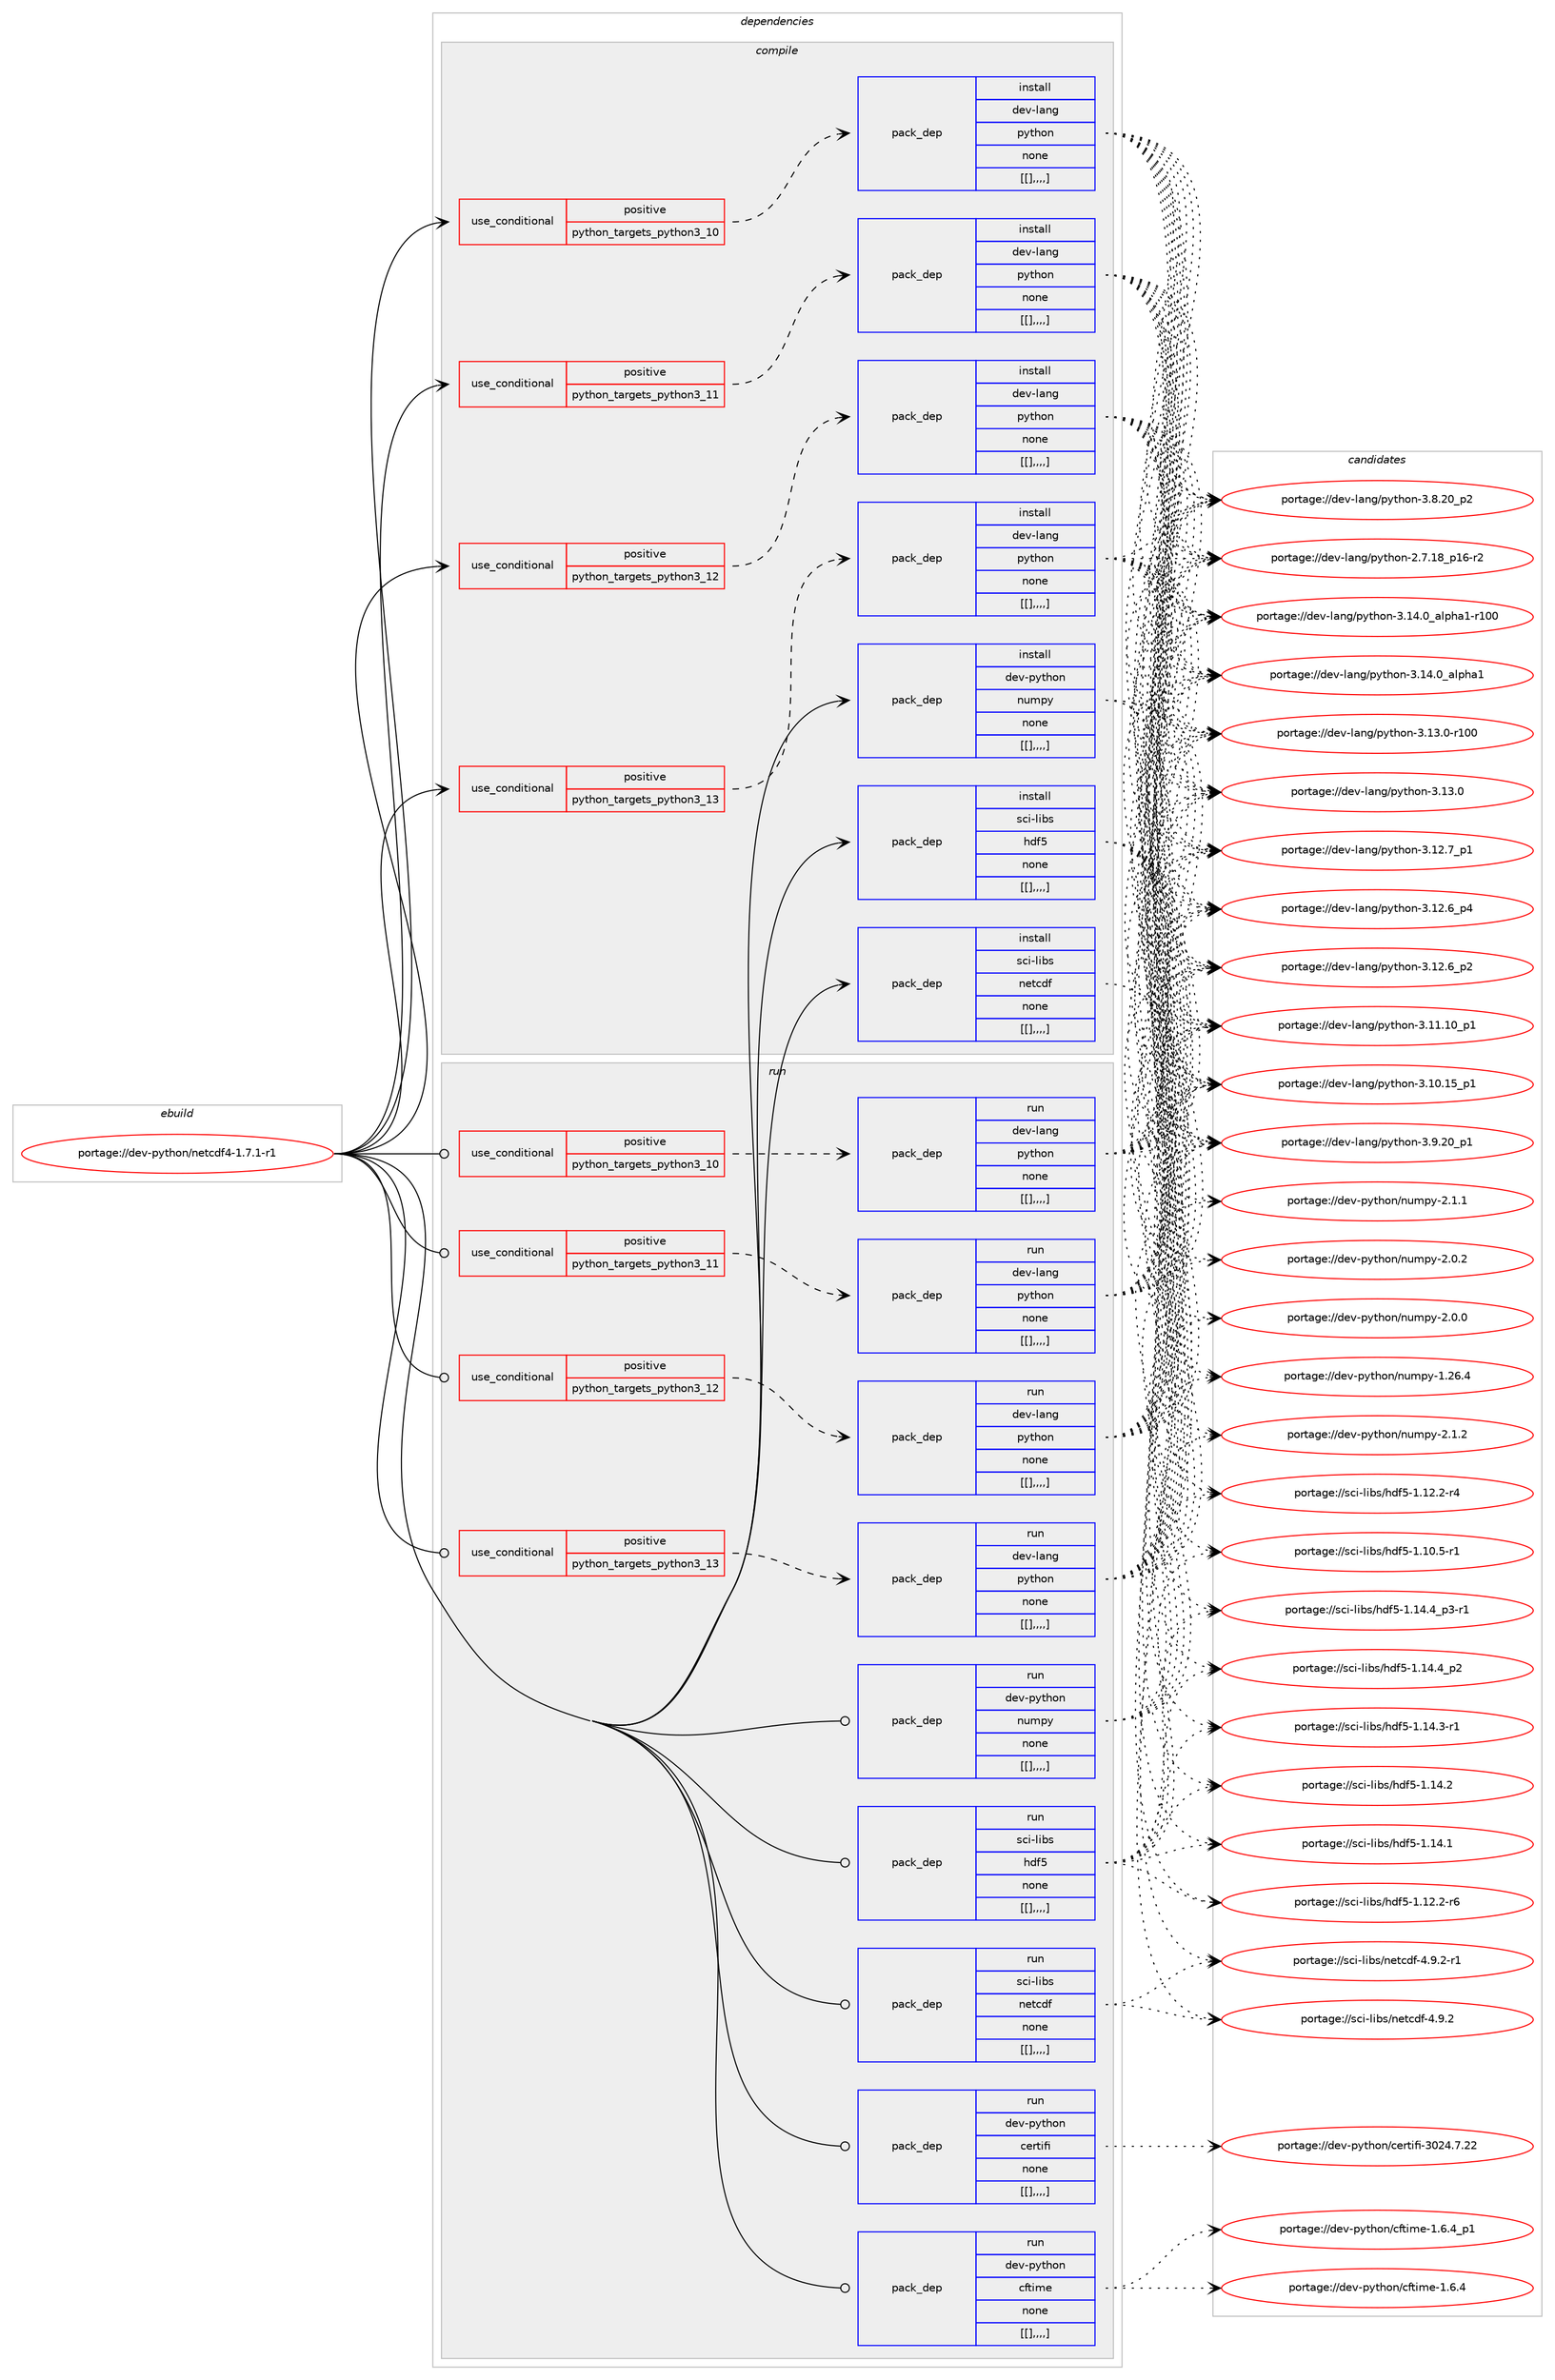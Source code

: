 digraph prolog {

# *************
# Graph options
# *************

newrank=true;
concentrate=true;
compound=true;
graph [rankdir=LR,fontname=Helvetica,fontsize=10,ranksep=1.5];#, ranksep=2.5, nodesep=0.2];
edge  [arrowhead=vee];
node  [fontname=Helvetica,fontsize=10];

# **********
# The ebuild
# **********

subgraph cluster_leftcol {
color=gray;
label=<<i>ebuild</i>>;
id [label="portage://dev-python/netcdf4-1.7.1-r1", color=red, width=4, href="../dev-python/netcdf4-1.7.1-r1.svg"];
}

# ****************
# The dependencies
# ****************

subgraph cluster_midcol {
color=gray;
label=<<i>dependencies</i>>;
subgraph cluster_compile {
fillcolor="#eeeeee";
style=filled;
label=<<i>compile</i>>;
subgraph cond37545 {
dependency158210 [label=<<TABLE BORDER="0" CELLBORDER="1" CELLSPACING="0" CELLPADDING="4"><TR><TD ROWSPAN="3" CELLPADDING="10">use_conditional</TD></TR><TR><TD>positive</TD></TR><TR><TD>python_targets_python3_10</TD></TR></TABLE>>, shape=none, color=red];
subgraph pack119337 {
dependency158287 [label=<<TABLE BORDER="0" CELLBORDER="1" CELLSPACING="0" CELLPADDING="4" WIDTH="220"><TR><TD ROWSPAN="6" CELLPADDING="30">pack_dep</TD></TR><TR><TD WIDTH="110">install</TD></TR><TR><TD>dev-lang</TD></TR><TR><TD>python</TD></TR><TR><TD>none</TD></TR><TR><TD>[[],,,,]</TD></TR></TABLE>>, shape=none, color=blue];
}
dependency158210:e -> dependency158287:w [weight=20,style="dashed",arrowhead="vee"];
}
id:e -> dependency158210:w [weight=20,style="solid",arrowhead="vee"];
subgraph cond37604 {
dependency158296 [label=<<TABLE BORDER="0" CELLBORDER="1" CELLSPACING="0" CELLPADDING="4"><TR><TD ROWSPAN="3" CELLPADDING="10">use_conditional</TD></TR><TR><TD>positive</TD></TR><TR><TD>python_targets_python3_11</TD></TR></TABLE>>, shape=none, color=red];
subgraph pack119380 {
dependency158302 [label=<<TABLE BORDER="0" CELLBORDER="1" CELLSPACING="0" CELLPADDING="4" WIDTH="220"><TR><TD ROWSPAN="6" CELLPADDING="30">pack_dep</TD></TR><TR><TD WIDTH="110">install</TD></TR><TR><TD>dev-lang</TD></TR><TR><TD>python</TD></TR><TR><TD>none</TD></TR><TR><TD>[[],,,,]</TD></TR></TABLE>>, shape=none, color=blue];
}
dependency158296:e -> dependency158302:w [weight=20,style="dashed",arrowhead="vee"];
}
id:e -> dependency158296:w [weight=20,style="solid",arrowhead="vee"];
subgraph cond37611 {
dependency158313 [label=<<TABLE BORDER="0" CELLBORDER="1" CELLSPACING="0" CELLPADDING="4"><TR><TD ROWSPAN="3" CELLPADDING="10">use_conditional</TD></TR><TR><TD>positive</TD></TR><TR><TD>python_targets_python3_12</TD></TR></TABLE>>, shape=none, color=red];
subgraph pack119400 {
dependency158369 [label=<<TABLE BORDER="0" CELLBORDER="1" CELLSPACING="0" CELLPADDING="4" WIDTH="220"><TR><TD ROWSPAN="6" CELLPADDING="30">pack_dep</TD></TR><TR><TD WIDTH="110">install</TD></TR><TR><TD>dev-lang</TD></TR><TR><TD>python</TD></TR><TR><TD>none</TD></TR><TR><TD>[[],,,,]</TD></TR></TABLE>>, shape=none, color=blue];
}
dependency158313:e -> dependency158369:w [weight=20,style="dashed",arrowhead="vee"];
}
id:e -> dependency158313:w [weight=20,style="solid",arrowhead="vee"];
subgraph cond37650 {
dependency158414 [label=<<TABLE BORDER="0" CELLBORDER="1" CELLSPACING="0" CELLPADDING="4"><TR><TD ROWSPAN="3" CELLPADDING="10">use_conditional</TD></TR><TR><TD>positive</TD></TR><TR><TD>python_targets_python3_13</TD></TR></TABLE>>, shape=none, color=red];
subgraph pack119456 {
dependency158434 [label=<<TABLE BORDER="0" CELLBORDER="1" CELLSPACING="0" CELLPADDING="4" WIDTH="220"><TR><TD ROWSPAN="6" CELLPADDING="30">pack_dep</TD></TR><TR><TD WIDTH="110">install</TD></TR><TR><TD>dev-lang</TD></TR><TR><TD>python</TD></TR><TR><TD>none</TD></TR><TR><TD>[[],,,,]</TD></TR></TABLE>>, shape=none, color=blue];
}
dependency158414:e -> dependency158434:w [weight=20,style="dashed",arrowhead="vee"];
}
id:e -> dependency158414:w [weight=20,style="solid",arrowhead="vee"];
subgraph pack119480 {
dependency158476 [label=<<TABLE BORDER="0" CELLBORDER="1" CELLSPACING="0" CELLPADDING="4" WIDTH="220"><TR><TD ROWSPAN="6" CELLPADDING="30">pack_dep</TD></TR><TR><TD WIDTH="110">install</TD></TR><TR><TD>dev-python</TD></TR><TR><TD>numpy</TD></TR><TR><TD>none</TD></TR><TR><TD>[[],,,,]</TD></TR></TABLE>>, shape=none, color=blue];
}
id:e -> dependency158476:w [weight=20,style="solid",arrowhead="vee"];
subgraph pack119503 {
dependency158486 [label=<<TABLE BORDER="0" CELLBORDER="1" CELLSPACING="0" CELLPADDING="4" WIDTH="220"><TR><TD ROWSPAN="6" CELLPADDING="30">pack_dep</TD></TR><TR><TD WIDTH="110">install</TD></TR><TR><TD>sci-libs</TD></TR><TR><TD>hdf5</TD></TR><TR><TD>none</TD></TR><TR><TD>[[],,,,]</TD></TR></TABLE>>, shape=none, color=blue];
}
id:e -> dependency158486:w [weight=20,style="solid",arrowhead="vee"];
subgraph pack119507 {
dependency158546 [label=<<TABLE BORDER="0" CELLBORDER="1" CELLSPACING="0" CELLPADDING="4" WIDTH="220"><TR><TD ROWSPAN="6" CELLPADDING="30">pack_dep</TD></TR><TR><TD WIDTH="110">install</TD></TR><TR><TD>sci-libs</TD></TR><TR><TD>netcdf</TD></TR><TR><TD>none</TD></TR><TR><TD>[[],,,,]</TD></TR></TABLE>>, shape=none, color=blue];
}
id:e -> dependency158546:w [weight=20,style="solid",arrowhead="vee"];
}
subgraph cluster_compileandrun {
fillcolor="#eeeeee";
style=filled;
label=<<i>compile and run</i>>;
}
subgraph cluster_run {
fillcolor="#eeeeee";
style=filled;
label=<<i>run</i>>;
subgraph cond37691 {
dependency158552 [label=<<TABLE BORDER="0" CELLBORDER="1" CELLSPACING="0" CELLPADDING="4"><TR><TD ROWSPAN="3" CELLPADDING="10">use_conditional</TD></TR><TR><TD>positive</TD></TR><TR><TD>python_targets_python3_10</TD></TR></TABLE>>, shape=none, color=red];
subgraph pack119554 {
dependency158571 [label=<<TABLE BORDER="0" CELLBORDER="1" CELLSPACING="0" CELLPADDING="4" WIDTH="220"><TR><TD ROWSPAN="6" CELLPADDING="30">pack_dep</TD></TR><TR><TD WIDTH="110">run</TD></TR><TR><TD>dev-lang</TD></TR><TR><TD>python</TD></TR><TR><TD>none</TD></TR><TR><TD>[[],,,,]</TD></TR></TABLE>>, shape=none, color=blue];
}
dependency158552:e -> dependency158571:w [weight=20,style="dashed",arrowhead="vee"];
}
id:e -> dependency158552:w [weight=20,style="solid",arrowhead="odot"];
subgraph cond37709 {
dependency158616 [label=<<TABLE BORDER="0" CELLBORDER="1" CELLSPACING="0" CELLPADDING="4"><TR><TD ROWSPAN="3" CELLPADDING="10">use_conditional</TD></TR><TR><TD>positive</TD></TR><TR><TD>python_targets_python3_11</TD></TR></TABLE>>, shape=none, color=red];
subgraph pack119589 {
dependency158631 [label=<<TABLE BORDER="0" CELLBORDER="1" CELLSPACING="0" CELLPADDING="4" WIDTH="220"><TR><TD ROWSPAN="6" CELLPADDING="30">pack_dep</TD></TR><TR><TD WIDTH="110">run</TD></TR><TR><TD>dev-lang</TD></TR><TR><TD>python</TD></TR><TR><TD>none</TD></TR><TR><TD>[[],,,,]</TD></TR></TABLE>>, shape=none, color=blue];
}
dependency158616:e -> dependency158631:w [weight=20,style="dashed",arrowhead="vee"];
}
id:e -> dependency158616:w [weight=20,style="solid",arrowhead="odot"];
subgraph cond37744 {
dependency158692 [label=<<TABLE BORDER="0" CELLBORDER="1" CELLSPACING="0" CELLPADDING="4"><TR><TD ROWSPAN="3" CELLPADDING="10">use_conditional</TD></TR><TR><TD>positive</TD></TR><TR><TD>python_targets_python3_12</TD></TR></TABLE>>, shape=none, color=red];
subgraph pack119636 {
dependency158694 [label=<<TABLE BORDER="0" CELLBORDER="1" CELLSPACING="0" CELLPADDING="4" WIDTH="220"><TR><TD ROWSPAN="6" CELLPADDING="30">pack_dep</TD></TR><TR><TD WIDTH="110">run</TD></TR><TR><TD>dev-lang</TD></TR><TR><TD>python</TD></TR><TR><TD>none</TD></TR><TR><TD>[[],,,,]</TD></TR></TABLE>>, shape=none, color=blue];
}
dependency158692:e -> dependency158694:w [weight=20,style="dashed",arrowhead="vee"];
}
id:e -> dependency158692:w [weight=20,style="solid",arrowhead="odot"];
subgraph cond37749 {
dependency158698 [label=<<TABLE BORDER="0" CELLBORDER="1" CELLSPACING="0" CELLPADDING="4"><TR><TD ROWSPAN="3" CELLPADDING="10">use_conditional</TD></TR><TR><TD>positive</TD></TR><TR><TD>python_targets_python3_13</TD></TR></TABLE>>, shape=none, color=red];
subgraph pack119639 {
dependency158719 [label=<<TABLE BORDER="0" CELLBORDER="1" CELLSPACING="0" CELLPADDING="4" WIDTH="220"><TR><TD ROWSPAN="6" CELLPADDING="30">pack_dep</TD></TR><TR><TD WIDTH="110">run</TD></TR><TR><TD>dev-lang</TD></TR><TR><TD>python</TD></TR><TR><TD>none</TD></TR><TR><TD>[[],,,,]</TD></TR></TABLE>>, shape=none, color=blue];
}
dependency158698:e -> dependency158719:w [weight=20,style="dashed",arrowhead="vee"];
}
id:e -> dependency158698:w [weight=20,style="solid",arrowhead="odot"];
subgraph pack119658 {
dependency158727 [label=<<TABLE BORDER="0" CELLBORDER="1" CELLSPACING="0" CELLPADDING="4" WIDTH="220"><TR><TD ROWSPAN="6" CELLPADDING="30">pack_dep</TD></TR><TR><TD WIDTH="110">run</TD></TR><TR><TD>dev-python</TD></TR><TR><TD>certifi</TD></TR><TR><TD>none</TD></TR><TR><TD>[[],,,,]</TD></TR></TABLE>>, shape=none, color=blue];
}
id:e -> dependency158727:w [weight=20,style="solid",arrowhead="odot"];
subgraph pack119661 {
dependency158749 [label=<<TABLE BORDER="0" CELLBORDER="1" CELLSPACING="0" CELLPADDING="4" WIDTH="220"><TR><TD ROWSPAN="6" CELLPADDING="30">pack_dep</TD></TR><TR><TD WIDTH="110">run</TD></TR><TR><TD>dev-python</TD></TR><TR><TD>cftime</TD></TR><TR><TD>none</TD></TR><TR><TD>[[],,,,]</TD></TR></TABLE>>, shape=none, color=blue];
}
id:e -> dependency158749:w [weight=20,style="solid",arrowhead="odot"];
subgraph pack119675 {
dependency158753 [label=<<TABLE BORDER="0" CELLBORDER="1" CELLSPACING="0" CELLPADDING="4" WIDTH="220"><TR><TD ROWSPAN="6" CELLPADDING="30">pack_dep</TD></TR><TR><TD WIDTH="110">run</TD></TR><TR><TD>dev-python</TD></TR><TR><TD>numpy</TD></TR><TR><TD>none</TD></TR><TR><TD>[[],,,,]</TD></TR></TABLE>>, shape=none, color=blue];
}
id:e -> dependency158753:w [weight=20,style="solid",arrowhead="odot"];
subgraph pack119699 {
dependency158806 [label=<<TABLE BORDER="0" CELLBORDER="1" CELLSPACING="0" CELLPADDING="4" WIDTH="220"><TR><TD ROWSPAN="6" CELLPADDING="30">pack_dep</TD></TR><TR><TD WIDTH="110">run</TD></TR><TR><TD>sci-libs</TD></TR><TR><TD>hdf5</TD></TR><TR><TD>none</TD></TR><TR><TD>[[],,,,]</TD></TR></TABLE>>, shape=none, color=blue];
}
id:e -> dependency158806:w [weight=20,style="solid",arrowhead="odot"];
subgraph pack119706 {
dependency158812 [label=<<TABLE BORDER="0" CELLBORDER="1" CELLSPACING="0" CELLPADDING="4" WIDTH="220"><TR><TD ROWSPAN="6" CELLPADDING="30">pack_dep</TD></TR><TR><TD WIDTH="110">run</TD></TR><TR><TD>sci-libs</TD></TR><TR><TD>netcdf</TD></TR><TR><TD>none</TD></TR><TR><TD>[[],,,,]</TD></TR></TABLE>>, shape=none, color=blue];
}
id:e -> dependency158812:w [weight=20,style="solid",arrowhead="odot"];
}
}

# **************
# The candidates
# **************

subgraph cluster_choices {
rank=same;
color=gray;
label=<<i>candidates</i>>;

subgraph choice119293 {
color=black;
nodesep=1;
choice100101118451089711010347112121116104111110455146495246489597108112104974945114494848 [label="portage://dev-lang/python-3.14.0_alpha1-r100", color=red, width=4,href="../dev-lang/python-3.14.0_alpha1-r100.svg"];
choice1001011184510897110103471121211161041111104551464952464895971081121049749 [label="portage://dev-lang/python-3.14.0_alpha1", color=red, width=4,href="../dev-lang/python-3.14.0_alpha1.svg"];
choice1001011184510897110103471121211161041111104551464951464845114494848 [label="portage://dev-lang/python-3.13.0-r100", color=red, width=4,href="../dev-lang/python-3.13.0-r100.svg"];
choice10010111845108971101034711212111610411111045514649514648 [label="portage://dev-lang/python-3.13.0", color=red, width=4,href="../dev-lang/python-3.13.0.svg"];
choice100101118451089711010347112121116104111110455146495046559511249 [label="portage://dev-lang/python-3.12.7_p1", color=red, width=4,href="../dev-lang/python-3.12.7_p1.svg"];
choice100101118451089711010347112121116104111110455146495046549511252 [label="portage://dev-lang/python-3.12.6_p4", color=red, width=4,href="../dev-lang/python-3.12.6_p4.svg"];
choice100101118451089711010347112121116104111110455146495046549511250 [label="portage://dev-lang/python-3.12.6_p2", color=red, width=4,href="../dev-lang/python-3.12.6_p2.svg"];
choice10010111845108971101034711212111610411111045514649494649489511249 [label="portage://dev-lang/python-3.11.10_p1", color=red, width=4,href="../dev-lang/python-3.11.10_p1.svg"];
choice10010111845108971101034711212111610411111045514649484649539511249 [label="portage://dev-lang/python-3.10.15_p1", color=red, width=4,href="../dev-lang/python-3.10.15_p1.svg"];
choice100101118451089711010347112121116104111110455146574650489511249 [label="portage://dev-lang/python-3.9.20_p1", color=red, width=4,href="../dev-lang/python-3.9.20_p1.svg"];
choice100101118451089711010347112121116104111110455146564650489511250 [label="portage://dev-lang/python-3.8.20_p2", color=red, width=4,href="../dev-lang/python-3.8.20_p2.svg"];
choice100101118451089711010347112121116104111110455046554649569511249544511450 [label="portage://dev-lang/python-2.7.18_p16-r2", color=red, width=4,href="../dev-lang/python-2.7.18_p16-r2.svg"];
dependency158287:e -> choice100101118451089711010347112121116104111110455146495246489597108112104974945114494848:w [style=dotted,weight="100"];
dependency158287:e -> choice1001011184510897110103471121211161041111104551464952464895971081121049749:w [style=dotted,weight="100"];
dependency158287:e -> choice1001011184510897110103471121211161041111104551464951464845114494848:w [style=dotted,weight="100"];
dependency158287:e -> choice10010111845108971101034711212111610411111045514649514648:w [style=dotted,weight="100"];
dependency158287:e -> choice100101118451089711010347112121116104111110455146495046559511249:w [style=dotted,weight="100"];
dependency158287:e -> choice100101118451089711010347112121116104111110455146495046549511252:w [style=dotted,weight="100"];
dependency158287:e -> choice100101118451089711010347112121116104111110455146495046549511250:w [style=dotted,weight="100"];
dependency158287:e -> choice10010111845108971101034711212111610411111045514649494649489511249:w [style=dotted,weight="100"];
dependency158287:e -> choice10010111845108971101034711212111610411111045514649484649539511249:w [style=dotted,weight="100"];
dependency158287:e -> choice100101118451089711010347112121116104111110455146574650489511249:w [style=dotted,weight="100"];
dependency158287:e -> choice100101118451089711010347112121116104111110455146564650489511250:w [style=dotted,weight="100"];
dependency158287:e -> choice100101118451089711010347112121116104111110455046554649569511249544511450:w [style=dotted,weight="100"];
}
subgraph choice119310 {
color=black;
nodesep=1;
choice100101118451089711010347112121116104111110455146495246489597108112104974945114494848 [label="portage://dev-lang/python-3.14.0_alpha1-r100", color=red, width=4,href="../dev-lang/python-3.14.0_alpha1-r100.svg"];
choice1001011184510897110103471121211161041111104551464952464895971081121049749 [label="portage://dev-lang/python-3.14.0_alpha1", color=red, width=4,href="../dev-lang/python-3.14.0_alpha1.svg"];
choice1001011184510897110103471121211161041111104551464951464845114494848 [label="portage://dev-lang/python-3.13.0-r100", color=red, width=4,href="../dev-lang/python-3.13.0-r100.svg"];
choice10010111845108971101034711212111610411111045514649514648 [label="portage://dev-lang/python-3.13.0", color=red, width=4,href="../dev-lang/python-3.13.0.svg"];
choice100101118451089711010347112121116104111110455146495046559511249 [label="portage://dev-lang/python-3.12.7_p1", color=red, width=4,href="../dev-lang/python-3.12.7_p1.svg"];
choice100101118451089711010347112121116104111110455146495046549511252 [label="portage://dev-lang/python-3.12.6_p4", color=red, width=4,href="../dev-lang/python-3.12.6_p4.svg"];
choice100101118451089711010347112121116104111110455146495046549511250 [label="portage://dev-lang/python-3.12.6_p2", color=red, width=4,href="../dev-lang/python-3.12.6_p2.svg"];
choice10010111845108971101034711212111610411111045514649494649489511249 [label="portage://dev-lang/python-3.11.10_p1", color=red, width=4,href="../dev-lang/python-3.11.10_p1.svg"];
choice10010111845108971101034711212111610411111045514649484649539511249 [label="portage://dev-lang/python-3.10.15_p1", color=red, width=4,href="../dev-lang/python-3.10.15_p1.svg"];
choice100101118451089711010347112121116104111110455146574650489511249 [label="portage://dev-lang/python-3.9.20_p1", color=red, width=4,href="../dev-lang/python-3.9.20_p1.svg"];
choice100101118451089711010347112121116104111110455146564650489511250 [label="portage://dev-lang/python-3.8.20_p2", color=red, width=4,href="../dev-lang/python-3.8.20_p2.svg"];
choice100101118451089711010347112121116104111110455046554649569511249544511450 [label="portage://dev-lang/python-2.7.18_p16-r2", color=red, width=4,href="../dev-lang/python-2.7.18_p16-r2.svg"];
dependency158302:e -> choice100101118451089711010347112121116104111110455146495246489597108112104974945114494848:w [style=dotted,weight="100"];
dependency158302:e -> choice1001011184510897110103471121211161041111104551464952464895971081121049749:w [style=dotted,weight="100"];
dependency158302:e -> choice1001011184510897110103471121211161041111104551464951464845114494848:w [style=dotted,weight="100"];
dependency158302:e -> choice10010111845108971101034711212111610411111045514649514648:w [style=dotted,weight="100"];
dependency158302:e -> choice100101118451089711010347112121116104111110455146495046559511249:w [style=dotted,weight="100"];
dependency158302:e -> choice100101118451089711010347112121116104111110455146495046549511252:w [style=dotted,weight="100"];
dependency158302:e -> choice100101118451089711010347112121116104111110455146495046549511250:w [style=dotted,weight="100"];
dependency158302:e -> choice10010111845108971101034711212111610411111045514649494649489511249:w [style=dotted,weight="100"];
dependency158302:e -> choice10010111845108971101034711212111610411111045514649484649539511249:w [style=dotted,weight="100"];
dependency158302:e -> choice100101118451089711010347112121116104111110455146574650489511249:w [style=dotted,weight="100"];
dependency158302:e -> choice100101118451089711010347112121116104111110455146564650489511250:w [style=dotted,weight="100"];
dependency158302:e -> choice100101118451089711010347112121116104111110455046554649569511249544511450:w [style=dotted,weight="100"];
}
subgraph choice119331 {
color=black;
nodesep=1;
choice100101118451089711010347112121116104111110455146495246489597108112104974945114494848 [label="portage://dev-lang/python-3.14.0_alpha1-r100", color=red, width=4,href="../dev-lang/python-3.14.0_alpha1-r100.svg"];
choice1001011184510897110103471121211161041111104551464952464895971081121049749 [label="portage://dev-lang/python-3.14.0_alpha1", color=red, width=4,href="../dev-lang/python-3.14.0_alpha1.svg"];
choice1001011184510897110103471121211161041111104551464951464845114494848 [label="portage://dev-lang/python-3.13.0-r100", color=red, width=4,href="../dev-lang/python-3.13.0-r100.svg"];
choice10010111845108971101034711212111610411111045514649514648 [label="portage://dev-lang/python-3.13.0", color=red, width=4,href="../dev-lang/python-3.13.0.svg"];
choice100101118451089711010347112121116104111110455146495046559511249 [label="portage://dev-lang/python-3.12.7_p1", color=red, width=4,href="../dev-lang/python-3.12.7_p1.svg"];
choice100101118451089711010347112121116104111110455146495046549511252 [label="portage://dev-lang/python-3.12.6_p4", color=red, width=4,href="../dev-lang/python-3.12.6_p4.svg"];
choice100101118451089711010347112121116104111110455146495046549511250 [label="portage://dev-lang/python-3.12.6_p2", color=red, width=4,href="../dev-lang/python-3.12.6_p2.svg"];
choice10010111845108971101034711212111610411111045514649494649489511249 [label="portage://dev-lang/python-3.11.10_p1", color=red, width=4,href="../dev-lang/python-3.11.10_p1.svg"];
choice10010111845108971101034711212111610411111045514649484649539511249 [label="portage://dev-lang/python-3.10.15_p1", color=red, width=4,href="../dev-lang/python-3.10.15_p1.svg"];
choice100101118451089711010347112121116104111110455146574650489511249 [label="portage://dev-lang/python-3.9.20_p1", color=red, width=4,href="../dev-lang/python-3.9.20_p1.svg"];
choice100101118451089711010347112121116104111110455146564650489511250 [label="portage://dev-lang/python-3.8.20_p2", color=red, width=4,href="../dev-lang/python-3.8.20_p2.svg"];
choice100101118451089711010347112121116104111110455046554649569511249544511450 [label="portage://dev-lang/python-2.7.18_p16-r2", color=red, width=4,href="../dev-lang/python-2.7.18_p16-r2.svg"];
dependency158369:e -> choice100101118451089711010347112121116104111110455146495246489597108112104974945114494848:w [style=dotted,weight="100"];
dependency158369:e -> choice1001011184510897110103471121211161041111104551464952464895971081121049749:w [style=dotted,weight="100"];
dependency158369:e -> choice1001011184510897110103471121211161041111104551464951464845114494848:w [style=dotted,weight="100"];
dependency158369:e -> choice10010111845108971101034711212111610411111045514649514648:w [style=dotted,weight="100"];
dependency158369:e -> choice100101118451089711010347112121116104111110455146495046559511249:w [style=dotted,weight="100"];
dependency158369:e -> choice100101118451089711010347112121116104111110455146495046549511252:w [style=dotted,weight="100"];
dependency158369:e -> choice100101118451089711010347112121116104111110455146495046549511250:w [style=dotted,weight="100"];
dependency158369:e -> choice10010111845108971101034711212111610411111045514649494649489511249:w [style=dotted,weight="100"];
dependency158369:e -> choice10010111845108971101034711212111610411111045514649484649539511249:w [style=dotted,weight="100"];
dependency158369:e -> choice100101118451089711010347112121116104111110455146574650489511249:w [style=dotted,weight="100"];
dependency158369:e -> choice100101118451089711010347112121116104111110455146564650489511250:w [style=dotted,weight="100"];
dependency158369:e -> choice100101118451089711010347112121116104111110455046554649569511249544511450:w [style=dotted,weight="100"];
}
subgraph choice119427 {
color=black;
nodesep=1;
choice100101118451089711010347112121116104111110455146495246489597108112104974945114494848 [label="portage://dev-lang/python-3.14.0_alpha1-r100", color=red, width=4,href="../dev-lang/python-3.14.0_alpha1-r100.svg"];
choice1001011184510897110103471121211161041111104551464952464895971081121049749 [label="portage://dev-lang/python-3.14.0_alpha1", color=red, width=4,href="../dev-lang/python-3.14.0_alpha1.svg"];
choice1001011184510897110103471121211161041111104551464951464845114494848 [label="portage://dev-lang/python-3.13.0-r100", color=red, width=4,href="../dev-lang/python-3.13.0-r100.svg"];
choice10010111845108971101034711212111610411111045514649514648 [label="portage://dev-lang/python-3.13.0", color=red, width=4,href="../dev-lang/python-3.13.0.svg"];
choice100101118451089711010347112121116104111110455146495046559511249 [label="portage://dev-lang/python-3.12.7_p1", color=red, width=4,href="../dev-lang/python-3.12.7_p1.svg"];
choice100101118451089711010347112121116104111110455146495046549511252 [label="portage://dev-lang/python-3.12.6_p4", color=red, width=4,href="../dev-lang/python-3.12.6_p4.svg"];
choice100101118451089711010347112121116104111110455146495046549511250 [label="portage://dev-lang/python-3.12.6_p2", color=red, width=4,href="../dev-lang/python-3.12.6_p2.svg"];
choice10010111845108971101034711212111610411111045514649494649489511249 [label="portage://dev-lang/python-3.11.10_p1", color=red, width=4,href="../dev-lang/python-3.11.10_p1.svg"];
choice10010111845108971101034711212111610411111045514649484649539511249 [label="portage://dev-lang/python-3.10.15_p1", color=red, width=4,href="../dev-lang/python-3.10.15_p1.svg"];
choice100101118451089711010347112121116104111110455146574650489511249 [label="portage://dev-lang/python-3.9.20_p1", color=red, width=4,href="../dev-lang/python-3.9.20_p1.svg"];
choice100101118451089711010347112121116104111110455146564650489511250 [label="portage://dev-lang/python-3.8.20_p2", color=red, width=4,href="../dev-lang/python-3.8.20_p2.svg"];
choice100101118451089711010347112121116104111110455046554649569511249544511450 [label="portage://dev-lang/python-2.7.18_p16-r2", color=red, width=4,href="../dev-lang/python-2.7.18_p16-r2.svg"];
dependency158434:e -> choice100101118451089711010347112121116104111110455146495246489597108112104974945114494848:w [style=dotted,weight="100"];
dependency158434:e -> choice1001011184510897110103471121211161041111104551464952464895971081121049749:w [style=dotted,weight="100"];
dependency158434:e -> choice1001011184510897110103471121211161041111104551464951464845114494848:w [style=dotted,weight="100"];
dependency158434:e -> choice10010111845108971101034711212111610411111045514649514648:w [style=dotted,weight="100"];
dependency158434:e -> choice100101118451089711010347112121116104111110455146495046559511249:w [style=dotted,weight="100"];
dependency158434:e -> choice100101118451089711010347112121116104111110455146495046549511252:w [style=dotted,weight="100"];
dependency158434:e -> choice100101118451089711010347112121116104111110455146495046549511250:w [style=dotted,weight="100"];
dependency158434:e -> choice10010111845108971101034711212111610411111045514649494649489511249:w [style=dotted,weight="100"];
dependency158434:e -> choice10010111845108971101034711212111610411111045514649484649539511249:w [style=dotted,weight="100"];
dependency158434:e -> choice100101118451089711010347112121116104111110455146574650489511249:w [style=dotted,weight="100"];
dependency158434:e -> choice100101118451089711010347112121116104111110455146564650489511250:w [style=dotted,weight="100"];
dependency158434:e -> choice100101118451089711010347112121116104111110455046554649569511249544511450:w [style=dotted,weight="100"];
}
subgraph choice119456 {
color=black;
nodesep=1;
choice1001011184511212111610411111047110117109112121455046494650 [label="portage://dev-python/numpy-2.1.2", color=red, width=4,href="../dev-python/numpy-2.1.2.svg"];
choice1001011184511212111610411111047110117109112121455046494649 [label="portage://dev-python/numpy-2.1.1", color=red, width=4,href="../dev-python/numpy-2.1.1.svg"];
choice1001011184511212111610411111047110117109112121455046484650 [label="portage://dev-python/numpy-2.0.2", color=red, width=4,href="../dev-python/numpy-2.0.2.svg"];
choice1001011184511212111610411111047110117109112121455046484648 [label="portage://dev-python/numpy-2.0.0", color=red, width=4,href="../dev-python/numpy-2.0.0.svg"];
choice100101118451121211161041111104711011710911212145494650544652 [label="portage://dev-python/numpy-1.26.4", color=red, width=4,href="../dev-python/numpy-1.26.4.svg"];
dependency158476:e -> choice1001011184511212111610411111047110117109112121455046494650:w [style=dotted,weight="100"];
dependency158476:e -> choice1001011184511212111610411111047110117109112121455046494649:w [style=dotted,weight="100"];
dependency158476:e -> choice1001011184511212111610411111047110117109112121455046484650:w [style=dotted,weight="100"];
dependency158476:e -> choice1001011184511212111610411111047110117109112121455046484648:w [style=dotted,weight="100"];
dependency158476:e -> choice100101118451121211161041111104711011710911212145494650544652:w [style=dotted,weight="100"];
}
subgraph choice119483 {
color=black;
nodesep=1;
choice11599105451081059811547104100102534549464952465295112514511449 [label="portage://sci-libs/hdf5-1.14.4_p3-r1", color=red, width=4,href="../sci-libs/hdf5-1.14.4_p3-r1.svg"];
choice1159910545108105981154710410010253454946495246529511250 [label="portage://sci-libs/hdf5-1.14.4_p2", color=red, width=4,href="../sci-libs/hdf5-1.14.4_p2.svg"];
choice1159910545108105981154710410010253454946495246514511449 [label="portage://sci-libs/hdf5-1.14.3-r1", color=red, width=4,href="../sci-libs/hdf5-1.14.3-r1.svg"];
choice115991054510810598115471041001025345494649524650 [label="portage://sci-libs/hdf5-1.14.2", color=red, width=4,href="../sci-libs/hdf5-1.14.2.svg"];
choice115991054510810598115471041001025345494649524649 [label="portage://sci-libs/hdf5-1.14.1", color=red, width=4,href="../sci-libs/hdf5-1.14.1.svg"];
choice1159910545108105981154710410010253454946495046504511454 [label="portage://sci-libs/hdf5-1.12.2-r6", color=red, width=4,href="../sci-libs/hdf5-1.12.2-r6.svg"];
choice1159910545108105981154710410010253454946495046504511452 [label="portage://sci-libs/hdf5-1.12.2-r4", color=red, width=4,href="../sci-libs/hdf5-1.12.2-r4.svg"];
choice1159910545108105981154710410010253454946494846534511449 [label="portage://sci-libs/hdf5-1.10.5-r1", color=red, width=4,href="../sci-libs/hdf5-1.10.5-r1.svg"];
dependency158486:e -> choice11599105451081059811547104100102534549464952465295112514511449:w [style=dotted,weight="100"];
dependency158486:e -> choice1159910545108105981154710410010253454946495246529511250:w [style=dotted,weight="100"];
dependency158486:e -> choice1159910545108105981154710410010253454946495246514511449:w [style=dotted,weight="100"];
dependency158486:e -> choice115991054510810598115471041001025345494649524650:w [style=dotted,weight="100"];
dependency158486:e -> choice115991054510810598115471041001025345494649524649:w [style=dotted,weight="100"];
dependency158486:e -> choice1159910545108105981154710410010253454946495046504511454:w [style=dotted,weight="100"];
dependency158486:e -> choice1159910545108105981154710410010253454946495046504511452:w [style=dotted,weight="100"];
dependency158486:e -> choice1159910545108105981154710410010253454946494846534511449:w [style=dotted,weight="100"];
}
subgraph choice119502 {
color=black;
nodesep=1;
choice11599105451081059811547110101116991001024552465746504511449 [label="portage://sci-libs/netcdf-4.9.2-r1", color=red, width=4,href="../sci-libs/netcdf-4.9.2-r1.svg"];
choice1159910545108105981154711010111699100102455246574650 [label="portage://sci-libs/netcdf-4.9.2", color=red, width=4,href="../sci-libs/netcdf-4.9.2.svg"];
dependency158546:e -> choice11599105451081059811547110101116991001024552465746504511449:w [style=dotted,weight="100"];
dependency158546:e -> choice1159910545108105981154711010111699100102455246574650:w [style=dotted,weight="100"];
}
subgraph choice119507 {
color=black;
nodesep=1;
choice100101118451089711010347112121116104111110455146495246489597108112104974945114494848 [label="portage://dev-lang/python-3.14.0_alpha1-r100", color=red, width=4,href="../dev-lang/python-3.14.0_alpha1-r100.svg"];
choice1001011184510897110103471121211161041111104551464952464895971081121049749 [label="portage://dev-lang/python-3.14.0_alpha1", color=red, width=4,href="../dev-lang/python-3.14.0_alpha1.svg"];
choice1001011184510897110103471121211161041111104551464951464845114494848 [label="portage://dev-lang/python-3.13.0-r100", color=red, width=4,href="../dev-lang/python-3.13.0-r100.svg"];
choice10010111845108971101034711212111610411111045514649514648 [label="portage://dev-lang/python-3.13.0", color=red, width=4,href="../dev-lang/python-3.13.0.svg"];
choice100101118451089711010347112121116104111110455146495046559511249 [label="portage://dev-lang/python-3.12.7_p1", color=red, width=4,href="../dev-lang/python-3.12.7_p1.svg"];
choice100101118451089711010347112121116104111110455146495046549511252 [label="portage://dev-lang/python-3.12.6_p4", color=red, width=4,href="../dev-lang/python-3.12.6_p4.svg"];
choice100101118451089711010347112121116104111110455146495046549511250 [label="portage://dev-lang/python-3.12.6_p2", color=red, width=4,href="../dev-lang/python-3.12.6_p2.svg"];
choice10010111845108971101034711212111610411111045514649494649489511249 [label="portage://dev-lang/python-3.11.10_p1", color=red, width=4,href="../dev-lang/python-3.11.10_p1.svg"];
choice10010111845108971101034711212111610411111045514649484649539511249 [label="portage://dev-lang/python-3.10.15_p1", color=red, width=4,href="../dev-lang/python-3.10.15_p1.svg"];
choice100101118451089711010347112121116104111110455146574650489511249 [label="portage://dev-lang/python-3.9.20_p1", color=red, width=4,href="../dev-lang/python-3.9.20_p1.svg"];
choice100101118451089711010347112121116104111110455146564650489511250 [label="portage://dev-lang/python-3.8.20_p2", color=red, width=4,href="../dev-lang/python-3.8.20_p2.svg"];
choice100101118451089711010347112121116104111110455046554649569511249544511450 [label="portage://dev-lang/python-2.7.18_p16-r2", color=red, width=4,href="../dev-lang/python-2.7.18_p16-r2.svg"];
dependency158571:e -> choice100101118451089711010347112121116104111110455146495246489597108112104974945114494848:w [style=dotted,weight="100"];
dependency158571:e -> choice1001011184510897110103471121211161041111104551464952464895971081121049749:w [style=dotted,weight="100"];
dependency158571:e -> choice1001011184510897110103471121211161041111104551464951464845114494848:w [style=dotted,weight="100"];
dependency158571:e -> choice10010111845108971101034711212111610411111045514649514648:w [style=dotted,weight="100"];
dependency158571:e -> choice100101118451089711010347112121116104111110455146495046559511249:w [style=dotted,weight="100"];
dependency158571:e -> choice100101118451089711010347112121116104111110455146495046549511252:w [style=dotted,weight="100"];
dependency158571:e -> choice100101118451089711010347112121116104111110455146495046549511250:w [style=dotted,weight="100"];
dependency158571:e -> choice10010111845108971101034711212111610411111045514649494649489511249:w [style=dotted,weight="100"];
dependency158571:e -> choice10010111845108971101034711212111610411111045514649484649539511249:w [style=dotted,weight="100"];
dependency158571:e -> choice100101118451089711010347112121116104111110455146574650489511249:w [style=dotted,weight="100"];
dependency158571:e -> choice100101118451089711010347112121116104111110455146564650489511250:w [style=dotted,weight="100"];
dependency158571:e -> choice100101118451089711010347112121116104111110455046554649569511249544511450:w [style=dotted,weight="100"];
}
subgraph choice119528 {
color=black;
nodesep=1;
choice100101118451089711010347112121116104111110455146495246489597108112104974945114494848 [label="portage://dev-lang/python-3.14.0_alpha1-r100", color=red, width=4,href="../dev-lang/python-3.14.0_alpha1-r100.svg"];
choice1001011184510897110103471121211161041111104551464952464895971081121049749 [label="portage://dev-lang/python-3.14.0_alpha1", color=red, width=4,href="../dev-lang/python-3.14.0_alpha1.svg"];
choice1001011184510897110103471121211161041111104551464951464845114494848 [label="portage://dev-lang/python-3.13.0-r100", color=red, width=4,href="../dev-lang/python-3.13.0-r100.svg"];
choice10010111845108971101034711212111610411111045514649514648 [label="portage://dev-lang/python-3.13.0", color=red, width=4,href="../dev-lang/python-3.13.0.svg"];
choice100101118451089711010347112121116104111110455146495046559511249 [label="portage://dev-lang/python-3.12.7_p1", color=red, width=4,href="../dev-lang/python-3.12.7_p1.svg"];
choice100101118451089711010347112121116104111110455146495046549511252 [label="portage://dev-lang/python-3.12.6_p4", color=red, width=4,href="../dev-lang/python-3.12.6_p4.svg"];
choice100101118451089711010347112121116104111110455146495046549511250 [label="portage://dev-lang/python-3.12.6_p2", color=red, width=4,href="../dev-lang/python-3.12.6_p2.svg"];
choice10010111845108971101034711212111610411111045514649494649489511249 [label="portage://dev-lang/python-3.11.10_p1", color=red, width=4,href="../dev-lang/python-3.11.10_p1.svg"];
choice10010111845108971101034711212111610411111045514649484649539511249 [label="portage://dev-lang/python-3.10.15_p1", color=red, width=4,href="../dev-lang/python-3.10.15_p1.svg"];
choice100101118451089711010347112121116104111110455146574650489511249 [label="portage://dev-lang/python-3.9.20_p1", color=red, width=4,href="../dev-lang/python-3.9.20_p1.svg"];
choice100101118451089711010347112121116104111110455146564650489511250 [label="portage://dev-lang/python-3.8.20_p2", color=red, width=4,href="../dev-lang/python-3.8.20_p2.svg"];
choice100101118451089711010347112121116104111110455046554649569511249544511450 [label="portage://dev-lang/python-2.7.18_p16-r2", color=red, width=4,href="../dev-lang/python-2.7.18_p16-r2.svg"];
dependency158631:e -> choice100101118451089711010347112121116104111110455146495246489597108112104974945114494848:w [style=dotted,weight="100"];
dependency158631:e -> choice1001011184510897110103471121211161041111104551464952464895971081121049749:w [style=dotted,weight="100"];
dependency158631:e -> choice1001011184510897110103471121211161041111104551464951464845114494848:w [style=dotted,weight="100"];
dependency158631:e -> choice10010111845108971101034711212111610411111045514649514648:w [style=dotted,weight="100"];
dependency158631:e -> choice100101118451089711010347112121116104111110455146495046559511249:w [style=dotted,weight="100"];
dependency158631:e -> choice100101118451089711010347112121116104111110455146495046549511252:w [style=dotted,weight="100"];
dependency158631:e -> choice100101118451089711010347112121116104111110455146495046549511250:w [style=dotted,weight="100"];
dependency158631:e -> choice10010111845108971101034711212111610411111045514649494649489511249:w [style=dotted,weight="100"];
dependency158631:e -> choice10010111845108971101034711212111610411111045514649484649539511249:w [style=dotted,weight="100"];
dependency158631:e -> choice100101118451089711010347112121116104111110455146574650489511249:w [style=dotted,weight="100"];
dependency158631:e -> choice100101118451089711010347112121116104111110455146564650489511250:w [style=dotted,weight="100"];
dependency158631:e -> choice100101118451089711010347112121116104111110455046554649569511249544511450:w [style=dotted,weight="100"];
}
subgraph choice119532 {
color=black;
nodesep=1;
choice100101118451089711010347112121116104111110455146495246489597108112104974945114494848 [label="portage://dev-lang/python-3.14.0_alpha1-r100", color=red, width=4,href="../dev-lang/python-3.14.0_alpha1-r100.svg"];
choice1001011184510897110103471121211161041111104551464952464895971081121049749 [label="portage://dev-lang/python-3.14.0_alpha1", color=red, width=4,href="../dev-lang/python-3.14.0_alpha1.svg"];
choice1001011184510897110103471121211161041111104551464951464845114494848 [label="portage://dev-lang/python-3.13.0-r100", color=red, width=4,href="../dev-lang/python-3.13.0-r100.svg"];
choice10010111845108971101034711212111610411111045514649514648 [label="portage://dev-lang/python-3.13.0", color=red, width=4,href="../dev-lang/python-3.13.0.svg"];
choice100101118451089711010347112121116104111110455146495046559511249 [label="portage://dev-lang/python-3.12.7_p1", color=red, width=4,href="../dev-lang/python-3.12.7_p1.svg"];
choice100101118451089711010347112121116104111110455146495046549511252 [label="portage://dev-lang/python-3.12.6_p4", color=red, width=4,href="../dev-lang/python-3.12.6_p4.svg"];
choice100101118451089711010347112121116104111110455146495046549511250 [label="portage://dev-lang/python-3.12.6_p2", color=red, width=4,href="../dev-lang/python-3.12.6_p2.svg"];
choice10010111845108971101034711212111610411111045514649494649489511249 [label="portage://dev-lang/python-3.11.10_p1", color=red, width=4,href="../dev-lang/python-3.11.10_p1.svg"];
choice10010111845108971101034711212111610411111045514649484649539511249 [label="portage://dev-lang/python-3.10.15_p1", color=red, width=4,href="../dev-lang/python-3.10.15_p1.svg"];
choice100101118451089711010347112121116104111110455146574650489511249 [label="portage://dev-lang/python-3.9.20_p1", color=red, width=4,href="../dev-lang/python-3.9.20_p1.svg"];
choice100101118451089711010347112121116104111110455146564650489511250 [label="portage://dev-lang/python-3.8.20_p2", color=red, width=4,href="../dev-lang/python-3.8.20_p2.svg"];
choice100101118451089711010347112121116104111110455046554649569511249544511450 [label="portage://dev-lang/python-2.7.18_p16-r2", color=red, width=4,href="../dev-lang/python-2.7.18_p16-r2.svg"];
dependency158694:e -> choice100101118451089711010347112121116104111110455146495246489597108112104974945114494848:w [style=dotted,weight="100"];
dependency158694:e -> choice1001011184510897110103471121211161041111104551464952464895971081121049749:w [style=dotted,weight="100"];
dependency158694:e -> choice1001011184510897110103471121211161041111104551464951464845114494848:w [style=dotted,weight="100"];
dependency158694:e -> choice10010111845108971101034711212111610411111045514649514648:w [style=dotted,weight="100"];
dependency158694:e -> choice100101118451089711010347112121116104111110455146495046559511249:w [style=dotted,weight="100"];
dependency158694:e -> choice100101118451089711010347112121116104111110455146495046549511252:w [style=dotted,weight="100"];
dependency158694:e -> choice100101118451089711010347112121116104111110455146495046549511250:w [style=dotted,weight="100"];
dependency158694:e -> choice10010111845108971101034711212111610411111045514649494649489511249:w [style=dotted,weight="100"];
dependency158694:e -> choice10010111845108971101034711212111610411111045514649484649539511249:w [style=dotted,weight="100"];
dependency158694:e -> choice100101118451089711010347112121116104111110455146574650489511249:w [style=dotted,weight="100"];
dependency158694:e -> choice100101118451089711010347112121116104111110455146564650489511250:w [style=dotted,weight="100"];
dependency158694:e -> choice100101118451089711010347112121116104111110455046554649569511249544511450:w [style=dotted,weight="100"];
}
subgraph choice119546 {
color=black;
nodesep=1;
choice100101118451089711010347112121116104111110455146495246489597108112104974945114494848 [label="portage://dev-lang/python-3.14.0_alpha1-r100", color=red, width=4,href="../dev-lang/python-3.14.0_alpha1-r100.svg"];
choice1001011184510897110103471121211161041111104551464952464895971081121049749 [label="portage://dev-lang/python-3.14.0_alpha1", color=red, width=4,href="../dev-lang/python-3.14.0_alpha1.svg"];
choice1001011184510897110103471121211161041111104551464951464845114494848 [label="portage://dev-lang/python-3.13.0-r100", color=red, width=4,href="../dev-lang/python-3.13.0-r100.svg"];
choice10010111845108971101034711212111610411111045514649514648 [label="portage://dev-lang/python-3.13.0", color=red, width=4,href="../dev-lang/python-3.13.0.svg"];
choice100101118451089711010347112121116104111110455146495046559511249 [label="portage://dev-lang/python-3.12.7_p1", color=red, width=4,href="../dev-lang/python-3.12.7_p1.svg"];
choice100101118451089711010347112121116104111110455146495046549511252 [label="portage://dev-lang/python-3.12.6_p4", color=red, width=4,href="../dev-lang/python-3.12.6_p4.svg"];
choice100101118451089711010347112121116104111110455146495046549511250 [label="portage://dev-lang/python-3.12.6_p2", color=red, width=4,href="../dev-lang/python-3.12.6_p2.svg"];
choice10010111845108971101034711212111610411111045514649494649489511249 [label="portage://dev-lang/python-3.11.10_p1", color=red, width=4,href="../dev-lang/python-3.11.10_p1.svg"];
choice10010111845108971101034711212111610411111045514649484649539511249 [label="portage://dev-lang/python-3.10.15_p1", color=red, width=4,href="../dev-lang/python-3.10.15_p1.svg"];
choice100101118451089711010347112121116104111110455146574650489511249 [label="portage://dev-lang/python-3.9.20_p1", color=red, width=4,href="../dev-lang/python-3.9.20_p1.svg"];
choice100101118451089711010347112121116104111110455146564650489511250 [label="portage://dev-lang/python-3.8.20_p2", color=red, width=4,href="../dev-lang/python-3.8.20_p2.svg"];
choice100101118451089711010347112121116104111110455046554649569511249544511450 [label="portage://dev-lang/python-2.7.18_p16-r2", color=red, width=4,href="../dev-lang/python-2.7.18_p16-r2.svg"];
dependency158719:e -> choice100101118451089711010347112121116104111110455146495246489597108112104974945114494848:w [style=dotted,weight="100"];
dependency158719:e -> choice1001011184510897110103471121211161041111104551464952464895971081121049749:w [style=dotted,weight="100"];
dependency158719:e -> choice1001011184510897110103471121211161041111104551464951464845114494848:w [style=dotted,weight="100"];
dependency158719:e -> choice10010111845108971101034711212111610411111045514649514648:w [style=dotted,weight="100"];
dependency158719:e -> choice100101118451089711010347112121116104111110455146495046559511249:w [style=dotted,weight="100"];
dependency158719:e -> choice100101118451089711010347112121116104111110455146495046549511252:w [style=dotted,weight="100"];
dependency158719:e -> choice100101118451089711010347112121116104111110455146495046549511250:w [style=dotted,weight="100"];
dependency158719:e -> choice10010111845108971101034711212111610411111045514649494649489511249:w [style=dotted,weight="100"];
dependency158719:e -> choice10010111845108971101034711212111610411111045514649484649539511249:w [style=dotted,weight="100"];
dependency158719:e -> choice100101118451089711010347112121116104111110455146574650489511249:w [style=dotted,weight="100"];
dependency158719:e -> choice100101118451089711010347112121116104111110455146564650489511250:w [style=dotted,weight="100"];
dependency158719:e -> choice100101118451089711010347112121116104111110455046554649569511249544511450:w [style=dotted,weight="100"];
}
subgraph choice119558 {
color=black;
nodesep=1;
choice10010111845112121116104111110479910111411610510210545514850524655465050 [label="portage://dev-python/certifi-3024.7.22", color=red, width=4,href="../dev-python/certifi-3024.7.22.svg"];
dependency158727:e -> choice10010111845112121116104111110479910111411610510210545514850524655465050:w [style=dotted,weight="100"];
}
subgraph choice119573 {
color=black;
nodesep=1;
choice1001011184511212111610411111047991021161051091014549465446529511249 [label="portage://dev-python/cftime-1.6.4_p1", color=red, width=4,href="../dev-python/cftime-1.6.4_p1.svg"];
choice100101118451121211161041111104799102116105109101454946544652 [label="portage://dev-python/cftime-1.6.4", color=red, width=4,href="../dev-python/cftime-1.6.4.svg"];
dependency158749:e -> choice1001011184511212111610411111047991021161051091014549465446529511249:w [style=dotted,weight="100"];
dependency158749:e -> choice100101118451121211161041111104799102116105109101454946544652:w [style=dotted,weight="100"];
}
subgraph choice119575 {
color=black;
nodesep=1;
choice1001011184511212111610411111047110117109112121455046494650 [label="portage://dev-python/numpy-2.1.2", color=red, width=4,href="../dev-python/numpy-2.1.2.svg"];
choice1001011184511212111610411111047110117109112121455046494649 [label="portage://dev-python/numpy-2.1.1", color=red, width=4,href="../dev-python/numpy-2.1.1.svg"];
choice1001011184511212111610411111047110117109112121455046484650 [label="portage://dev-python/numpy-2.0.2", color=red, width=4,href="../dev-python/numpy-2.0.2.svg"];
choice1001011184511212111610411111047110117109112121455046484648 [label="portage://dev-python/numpy-2.0.0", color=red, width=4,href="../dev-python/numpy-2.0.0.svg"];
choice100101118451121211161041111104711011710911212145494650544652 [label="portage://dev-python/numpy-1.26.4", color=red, width=4,href="../dev-python/numpy-1.26.4.svg"];
dependency158753:e -> choice1001011184511212111610411111047110117109112121455046494650:w [style=dotted,weight="100"];
dependency158753:e -> choice1001011184511212111610411111047110117109112121455046494649:w [style=dotted,weight="100"];
dependency158753:e -> choice1001011184511212111610411111047110117109112121455046484650:w [style=dotted,weight="100"];
dependency158753:e -> choice1001011184511212111610411111047110117109112121455046484648:w [style=dotted,weight="100"];
dependency158753:e -> choice100101118451121211161041111104711011710911212145494650544652:w [style=dotted,weight="100"];
}
subgraph choice119596 {
color=black;
nodesep=1;
choice11599105451081059811547104100102534549464952465295112514511449 [label="portage://sci-libs/hdf5-1.14.4_p3-r1", color=red, width=4,href="../sci-libs/hdf5-1.14.4_p3-r1.svg"];
choice1159910545108105981154710410010253454946495246529511250 [label="portage://sci-libs/hdf5-1.14.4_p2", color=red, width=4,href="../sci-libs/hdf5-1.14.4_p2.svg"];
choice1159910545108105981154710410010253454946495246514511449 [label="portage://sci-libs/hdf5-1.14.3-r1", color=red, width=4,href="../sci-libs/hdf5-1.14.3-r1.svg"];
choice115991054510810598115471041001025345494649524650 [label="portage://sci-libs/hdf5-1.14.2", color=red, width=4,href="../sci-libs/hdf5-1.14.2.svg"];
choice115991054510810598115471041001025345494649524649 [label="portage://sci-libs/hdf5-1.14.1", color=red, width=4,href="../sci-libs/hdf5-1.14.1.svg"];
choice1159910545108105981154710410010253454946495046504511454 [label="portage://sci-libs/hdf5-1.12.2-r6", color=red, width=4,href="../sci-libs/hdf5-1.12.2-r6.svg"];
choice1159910545108105981154710410010253454946495046504511452 [label="portage://sci-libs/hdf5-1.12.2-r4", color=red, width=4,href="../sci-libs/hdf5-1.12.2-r4.svg"];
choice1159910545108105981154710410010253454946494846534511449 [label="portage://sci-libs/hdf5-1.10.5-r1", color=red, width=4,href="../sci-libs/hdf5-1.10.5-r1.svg"];
dependency158806:e -> choice11599105451081059811547104100102534549464952465295112514511449:w [style=dotted,weight="100"];
dependency158806:e -> choice1159910545108105981154710410010253454946495246529511250:w [style=dotted,weight="100"];
dependency158806:e -> choice1159910545108105981154710410010253454946495246514511449:w [style=dotted,weight="100"];
dependency158806:e -> choice115991054510810598115471041001025345494649524650:w [style=dotted,weight="100"];
dependency158806:e -> choice115991054510810598115471041001025345494649524649:w [style=dotted,weight="100"];
dependency158806:e -> choice1159910545108105981154710410010253454946495046504511454:w [style=dotted,weight="100"];
dependency158806:e -> choice1159910545108105981154710410010253454946495046504511452:w [style=dotted,weight="100"];
dependency158806:e -> choice1159910545108105981154710410010253454946494846534511449:w [style=dotted,weight="100"];
}
subgraph choice119603 {
color=black;
nodesep=1;
choice11599105451081059811547110101116991001024552465746504511449 [label="portage://sci-libs/netcdf-4.9.2-r1", color=red, width=4,href="../sci-libs/netcdf-4.9.2-r1.svg"];
choice1159910545108105981154711010111699100102455246574650 [label="portage://sci-libs/netcdf-4.9.2", color=red, width=4,href="../sci-libs/netcdf-4.9.2.svg"];
dependency158812:e -> choice11599105451081059811547110101116991001024552465746504511449:w [style=dotted,weight="100"];
dependency158812:e -> choice1159910545108105981154711010111699100102455246574650:w [style=dotted,weight="100"];
}
}

}
